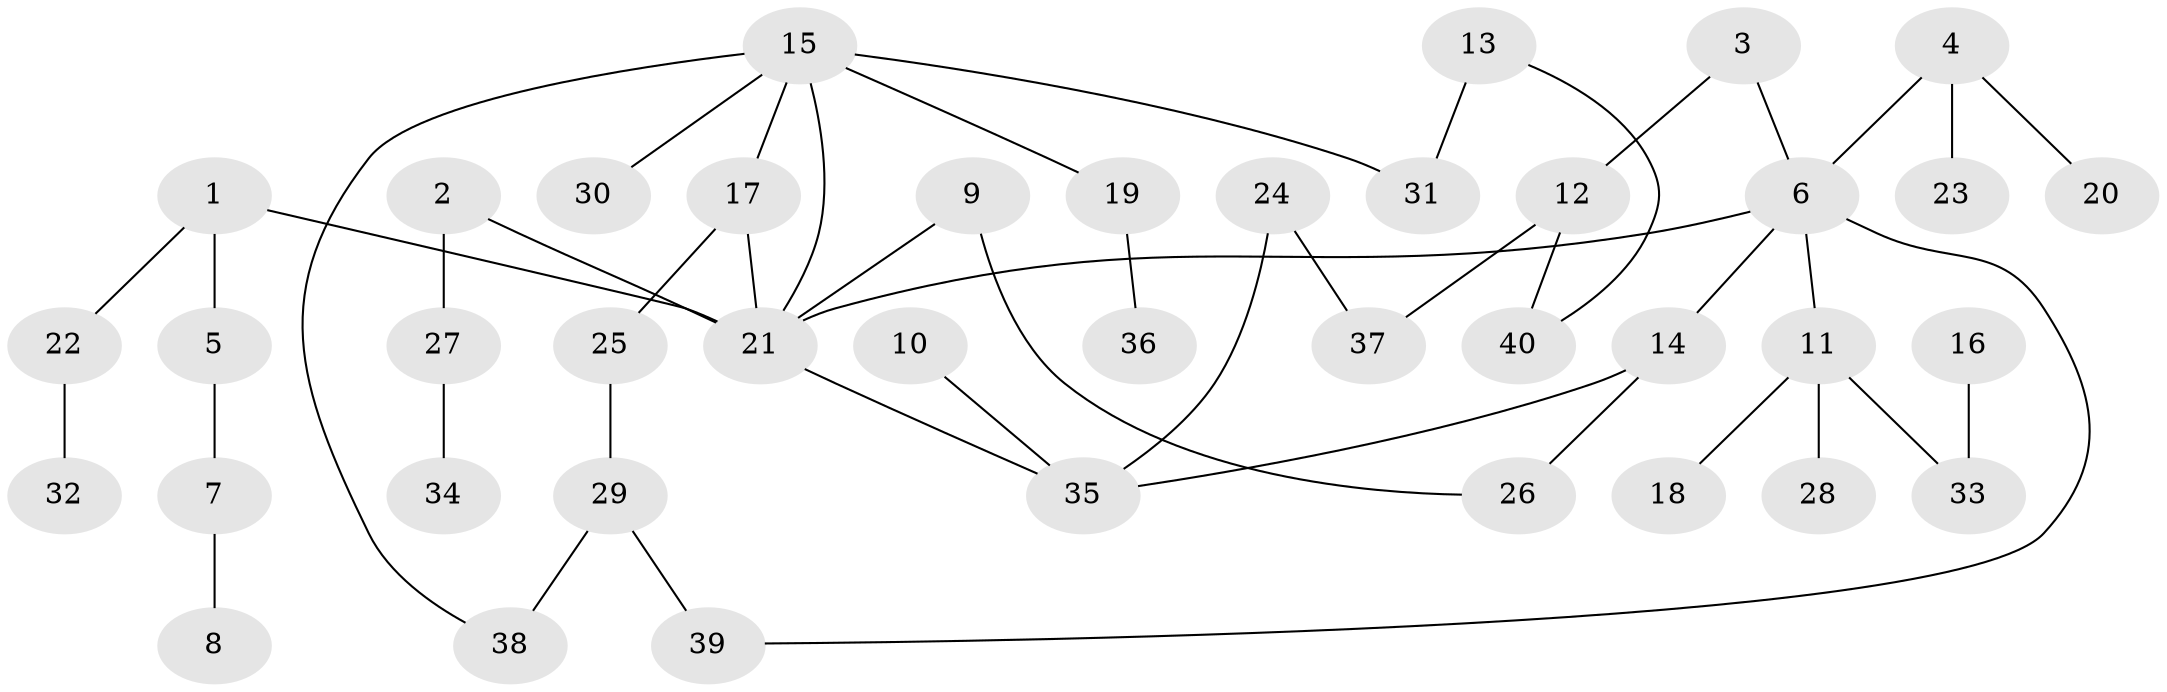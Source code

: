// original degree distribution, {5: 0.05, 6: 0.02, 3: 0.16, 4: 0.07, 1: 0.37, 2: 0.33}
// Generated by graph-tools (version 1.1) at 2025/36/03/04/25 23:36:06]
// undirected, 40 vertices, 46 edges
graph export_dot {
  node [color=gray90,style=filled];
  1;
  2;
  3;
  4;
  5;
  6;
  7;
  8;
  9;
  10;
  11;
  12;
  13;
  14;
  15;
  16;
  17;
  18;
  19;
  20;
  21;
  22;
  23;
  24;
  25;
  26;
  27;
  28;
  29;
  30;
  31;
  32;
  33;
  34;
  35;
  36;
  37;
  38;
  39;
  40;
  1 -- 5 [weight=1.0];
  1 -- 21 [weight=1.0];
  1 -- 22 [weight=1.0];
  2 -- 21 [weight=1.0];
  2 -- 27 [weight=1.0];
  3 -- 6 [weight=1.0];
  3 -- 12 [weight=1.0];
  4 -- 6 [weight=1.0];
  4 -- 20 [weight=1.0];
  4 -- 23 [weight=1.0];
  5 -- 7 [weight=1.0];
  6 -- 11 [weight=1.0];
  6 -- 14 [weight=1.0];
  6 -- 21 [weight=1.0];
  6 -- 39 [weight=1.0];
  7 -- 8 [weight=1.0];
  9 -- 21 [weight=1.0];
  9 -- 26 [weight=1.0];
  10 -- 35 [weight=1.0];
  11 -- 18 [weight=1.0];
  11 -- 28 [weight=1.0];
  11 -- 33 [weight=1.0];
  12 -- 37 [weight=1.0];
  12 -- 40 [weight=1.0];
  13 -- 31 [weight=1.0];
  13 -- 40 [weight=1.0];
  14 -- 26 [weight=2.0];
  14 -- 35 [weight=1.0];
  15 -- 17 [weight=1.0];
  15 -- 19 [weight=1.0];
  15 -- 21 [weight=1.0];
  15 -- 30 [weight=1.0];
  15 -- 31 [weight=1.0];
  15 -- 38 [weight=1.0];
  16 -- 33 [weight=1.0];
  17 -- 21 [weight=1.0];
  17 -- 25 [weight=1.0];
  19 -- 36 [weight=1.0];
  21 -- 35 [weight=1.0];
  22 -- 32 [weight=1.0];
  24 -- 35 [weight=1.0];
  24 -- 37 [weight=1.0];
  25 -- 29 [weight=1.0];
  27 -- 34 [weight=1.0];
  29 -- 38 [weight=1.0];
  29 -- 39 [weight=1.0];
}
